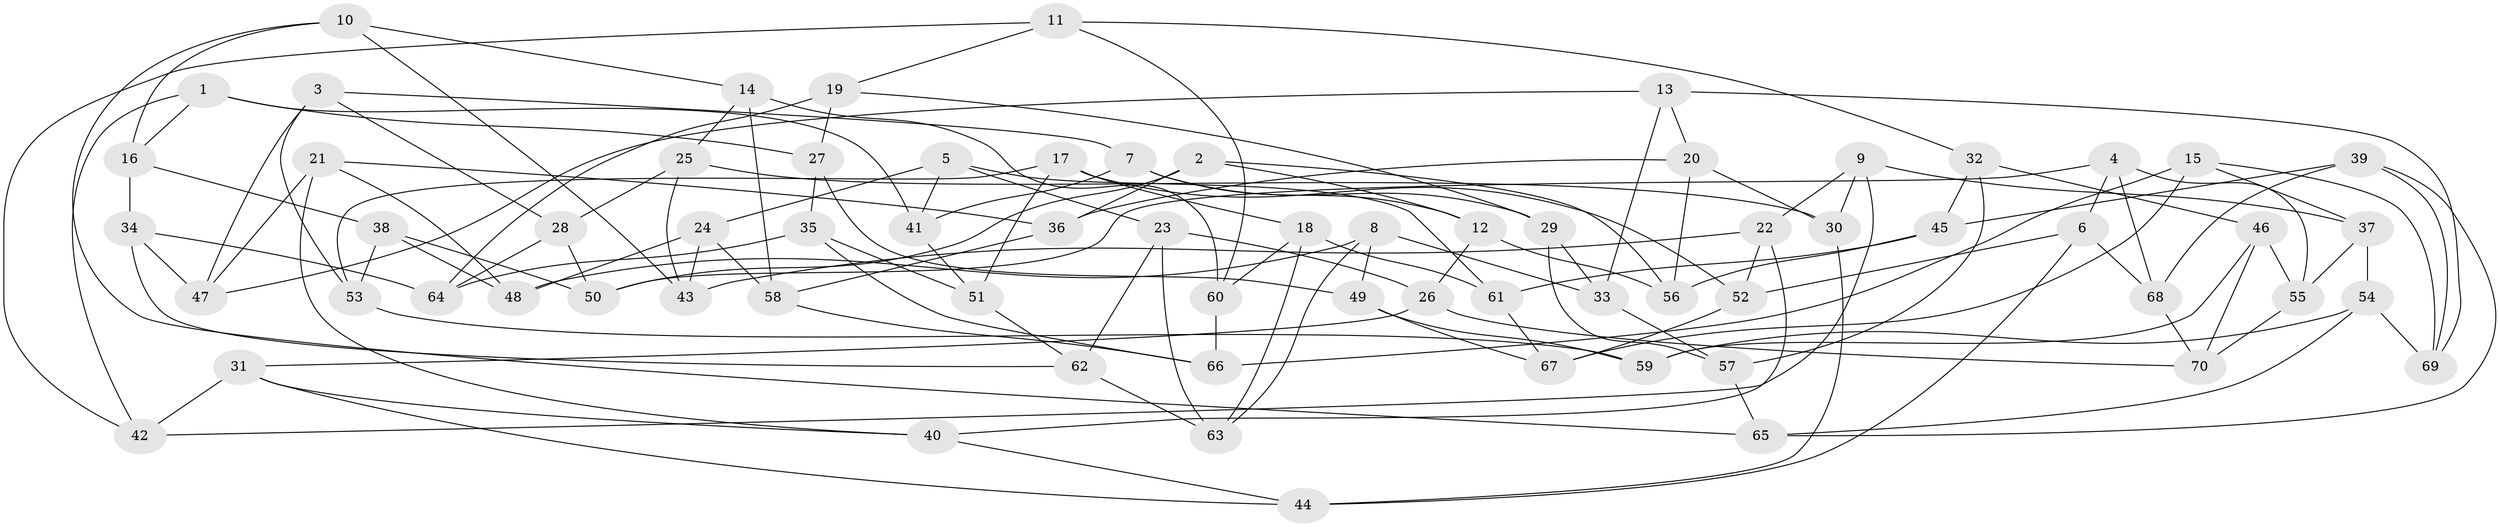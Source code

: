 // coarse degree distribution, {4: 0.3488372093023256, 5: 0.2558139534883721, 6: 0.37209302325581395, 3: 0.023255813953488372}
// Generated by graph-tools (version 1.1) at 2025/24/03/03/25 07:24:24]
// undirected, 70 vertices, 140 edges
graph export_dot {
graph [start="1"]
  node [color=gray90,style=filled];
  1;
  2;
  3;
  4;
  5;
  6;
  7;
  8;
  9;
  10;
  11;
  12;
  13;
  14;
  15;
  16;
  17;
  18;
  19;
  20;
  21;
  22;
  23;
  24;
  25;
  26;
  27;
  28;
  29;
  30;
  31;
  32;
  33;
  34;
  35;
  36;
  37;
  38;
  39;
  40;
  41;
  42;
  43;
  44;
  45;
  46;
  47;
  48;
  49;
  50;
  51;
  52;
  53;
  54;
  55;
  56;
  57;
  58;
  59;
  60;
  61;
  62;
  63;
  64;
  65;
  66;
  67;
  68;
  69;
  70;
  1 -- 42;
  1 -- 27;
  1 -- 41;
  1 -- 16;
  2 -- 36;
  2 -- 12;
  2 -- 56;
  2 -- 50;
  3 -- 7;
  3 -- 28;
  3 -- 47;
  3 -- 53;
  4 -- 55;
  4 -- 50;
  4 -- 68;
  4 -- 6;
  5 -- 24;
  5 -- 61;
  5 -- 23;
  5 -- 41;
  6 -- 68;
  6 -- 44;
  6 -- 52;
  7 -- 29;
  7 -- 41;
  7 -- 12;
  8 -- 49;
  8 -- 48;
  8 -- 63;
  8 -- 33;
  9 -- 42;
  9 -- 30;
  9 -- 37;
  9 -- 22;
  10 -- 14;
  10 -- 43;
  10 -- 16;
  10 -- 65;
  11 -- 42;
  11 -- 60;
  11 -- 19;
  11 -- 32;
  12 -- 26;
  12 -- 56;
  13 -- 33;
  13 -- 47;
  13 -- 20;
  13 -- 69;
  14 -- 58;
  14 -- 25;
  14 -- 60;
  15 -- 69;
  15 -- 67;
  15 -- 66;
  15 -- 37;
  16 -- 34;
  16 -- 38;
  17 -- 18;
  17 -- 53;
  17 -- 51;
  17 -- 52;
  18 -- 63;
  18 -- 61;
  18 -- 60;
  19 -- 29;
  19 -- 27;
  19 -- 64;
  20 -- 36;
  20 -- 56;
  20 -- 30;
  21 -- 47;
  21 -- 48;
  21 -- 40;
  21 -- 36;
  22 -- 43;
  22 -- 52;
  22 -- 40;
  23 -- 63;
  23 -- 26;
  23 -- 62;
  24 -- 48;
  24 -- 58;
  24 -- 43;
  25 -- 30;
  25 -- 43;
  25 -- 28;
  26 -- 70;
  26 -- 31;
  27 -- 35;
  27 -- 49;
  28 -- 50;
  28 -- 64;
  29 -- 33;
  29 -- 57;
  30 -- 44;
  31 -- 42;
  31 -- 40;
  31 -- 44;
  32 -- 57;
  32 -- 45;
  32 -- 46;
  33 -- 57;
  34 -- 47;
  34 -- 64;
  34 -- 62;
  35 -- 51;
  35 -- 64;
  35 -- 66;
  36 -- 58;
  37 -- 55;
  37 -- 54;
  38 -- 48;
  38 -- 53;
  38 -- 50;
  39 -- 65;
  39 -- 68;
  39 -- 69;
  39 -- 45;
  40 -- 44;
  41 -- 51;
  45 -- 56;
  45 -- 61;
  46 -- 59;
  46 -- 55;
  46 -- 70;
  49 -- 59;
  49 -- 67;
  51 -- 62;
  52 -- 67;
  53 -- 59;
  54 -- 65;
  54 -- 69;
  54 -- 59;
  55 -- 70;
  57 -- 65;
  58 -- 66;
  60 -- 66;
  61 -- 67;
  62 -- 63;
  68 -- 70;
}
